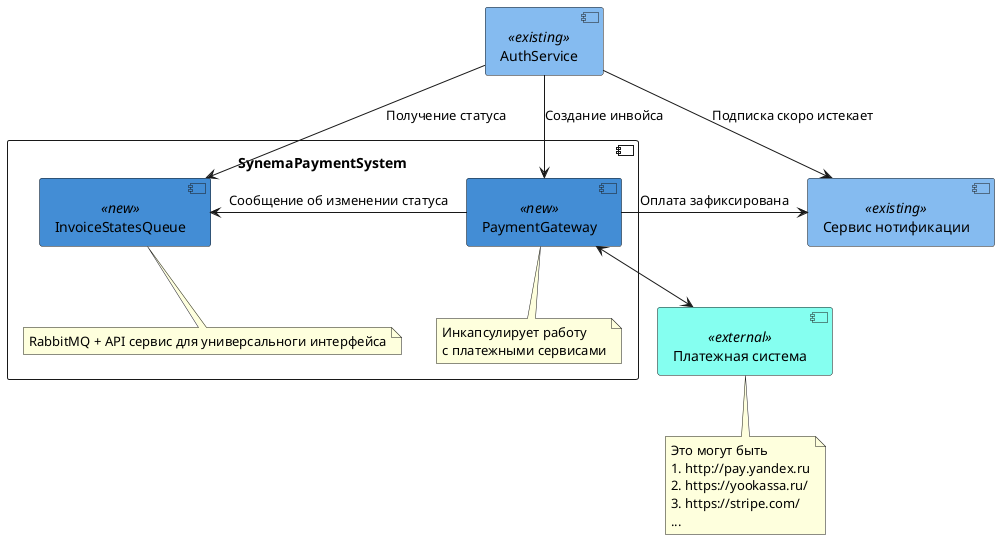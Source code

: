 @startuml

skinparam component {
    backgroundColor<<new>> #438dd5
    backgroundColor<<existing>> #85bbf0
    backgroundColor<<external>> #85fff0
}

component "Сервис авторизации" as AuthService

component SynemaPaymentSystem {
    component PaymentGateway <<new>>
    note bottom of PaymentGateway
        Инкапсулирует работу
        с платежными сервисами
    end note

    component InvoiceStatesQueue <<new>>
    note bottom of InvoiceStatesQueue
        RabbitMQ + API сервиc для универсальноги интерфейса
    end note
}

component "Платежная система" as PaymentSystem <<external>>
note bottom of PaymentSystem
    Это могут быть
    1. http://pay.yandex.ru
    2. https://yookassa.ru/
    3. https://stripe.com/
    ...
end note

component AuthService <<existing>>

component "Сервис нотификации" as NotificationService <<existing>>

PaymentGateway <--> PaymentSystem
' PaymentGateway -up-> AuthService: запросить данные о пользователе, \n необходимые для оплаты
PaymentGateway -right-> NotificationService: Оплата зафиксирована

PaymentGateway -left-> InvoiceStatesQueue: Сообщение об изменении статуса

AuthService -down-> PaymentGateway: Создание инвойса
AuthService -left-> InvoiceStatesQueue: Получение статуса
AuthService --> NotificationService: Подписка скоро истекает



@enduml
